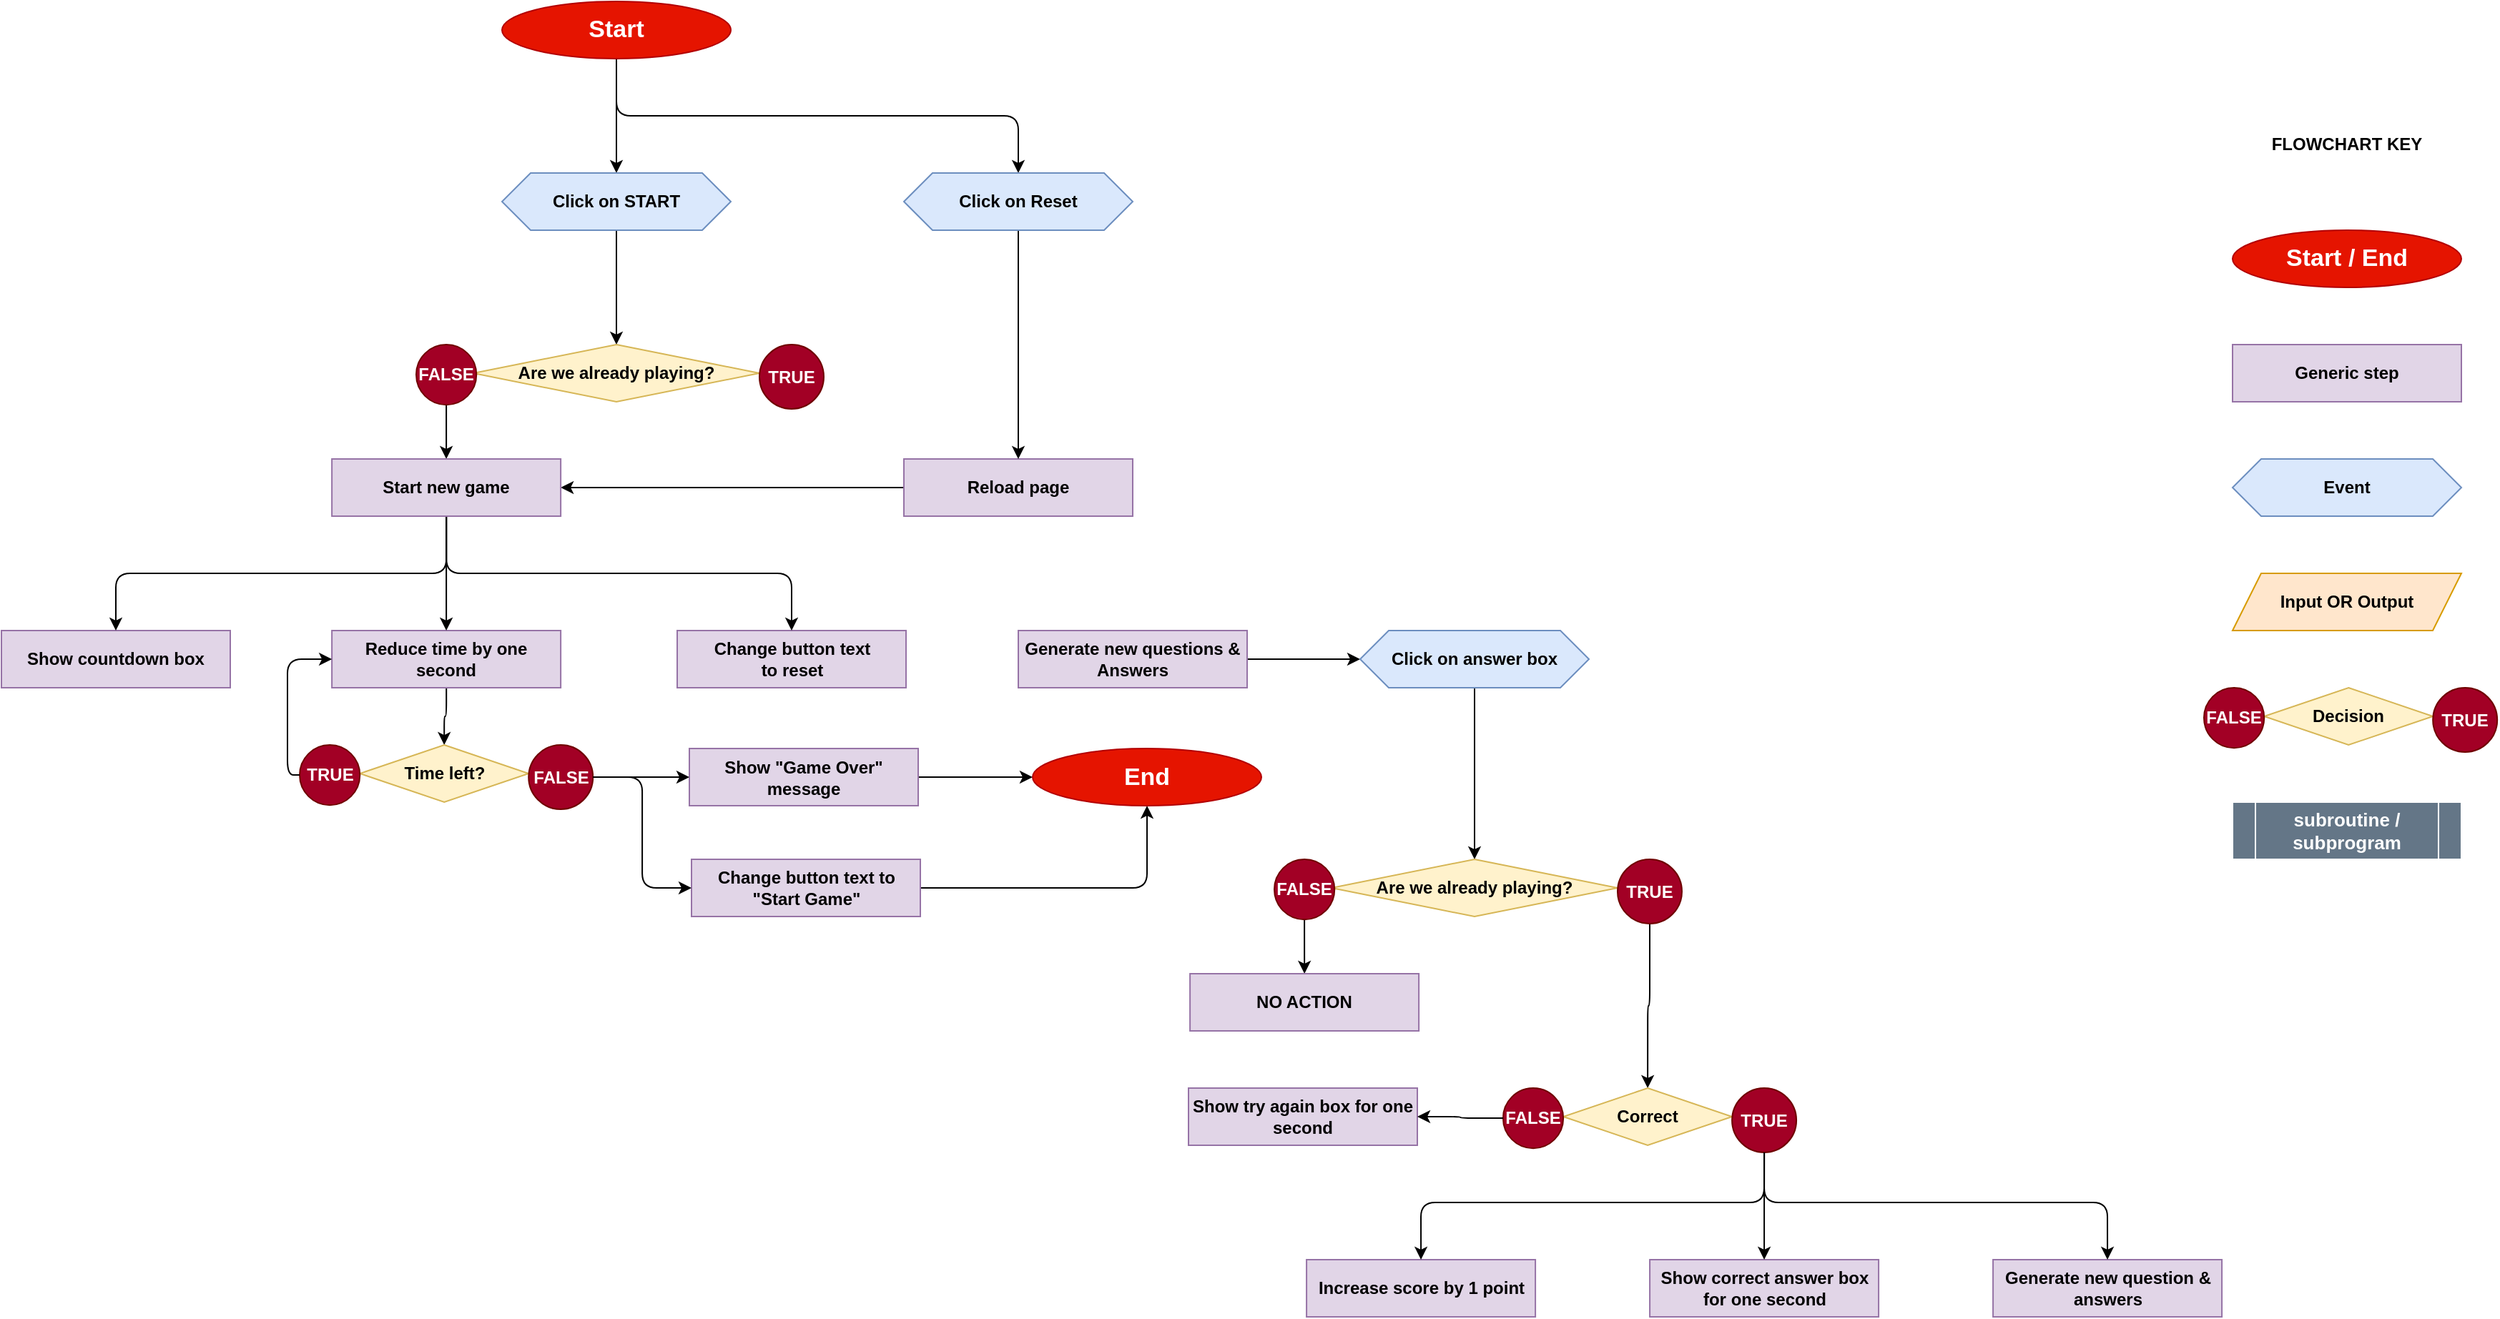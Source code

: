 <mxfile>
    <diagram id="RqxQKwqZHQ5zn3kkhT_E" name="Page-1">
        <mxGraphModel dx="1361" dy="-158" grid="1" gridSize="10" guides="1" tooltips="1" connect="1" arrows="1" fold="1" page="1" pageScale="1" pageWidth="827" pageHeight="1169" math="0" shadow="0">
            <root>
                <mxCell id="0"/>
                <mxCell id="1" parent="0"/>
                <mxCell id="2" value="&lt;b&gt;FLOWCHART KEY&lt;/b&gt;" style="text;html=1;strokeColor=none;fillColor=none;align=center;verticalAlign=middle;whiteSpace=wrap;rounded=0;" vertex="1" parent="1">
                    <mxGeometry x="2010" y="1400" width="160" height="40" as="geometry"/>
                </mxCell>
                <mxCell id="3" value="&lt;b&gt;Event&lt;/b&gt;" style="shape=hexagon;perimeter=hexagonPerimeter2;whiteSpace=wrap;html=1;fixedSize=1;fillColor=#dae8fc;strokeColor=#6c8ebf;fontColor=#000000;" vertex="1" parent="1">
                    <mxGeometry x="2010" y="1640" width="160" height="40" as="geometry"/>
                </mxCell>
                <mxCell id="4" value="&lt;b&gt;Input OR Output&lt;/b&gt;" style="shape=parallelogram;perimeter=parallelogramPerimeter;whiteSpace=wrap;html=1;fixedSize=1;fillColor=#ffe6cc;strokeColor=#d79b00;fontColor=#000000;" vertex="1" parent="1">
                    <mxGeometry x="2010" y="1720" width="160" height="40" as="geometry"/>
                </mxCell>
                <mxCell id="5" value="Start / End" style="ellipse;whiteSpace=wrap;html=1;fontSize=17;fillColor=#e51400;strokeColor=#B20000;fontColor=#ffffff;fontStyle=1" vertex="1" parent="1">
                    <mxGeometry x="2010" y="1480" width="160" height="40" as="geometry"/>
                </mxCell>
                <mxCell id="6" value="" style="group" vertex="1" connectable="0" parent="1">
                    <mxGeometry x="1990" y="1800" width="205.09" height="45" as="geometry"/>
                </mxCell>
                <mxCell id="7" value="&lt;b&gt;Decision&lt;/b&gt;" style="rhombus;whiteSpace=wrap;html=1;fillColor=#fff2cc;strokeColor=#d6b656;fontColor=#000000;" vertex="1" parent="6">
                    <mxGeometry x="42.12" width="117.972" height="40" as="geometry"/>
                </mxCell>
                <mxCell id="8" value="TRUE" style="ellipse;whiteSpace=wrap;html=1;aspect=fixed;fontColor=#ffffff;fillColor=#a20025;strokeColor=#6F0000;fontStyle=1" vertex="1" parent="6">
                    <mxGeometry x="160.09" width="45" height="45" as="geometry"/>
                </mxCell>
                <mxCell id="9" value="FALSE" style="ellipse;whiteSpace=wrap;html=1;aspect=fixed;fontColor=#ffffff;fillColor=#a20025;strokeColor=#6F0000;fontStyle=1" vertex="1" parent="6">
                    <mxGeometry width="42.12" height="42.12" as="geometry"/>
                </mxCell>
                <mxCell id="10" value="&lt;b&gt;Generic step&lt;/b&gt;" style="rounded=0;whiteSpace=wrap;html=1;fillColor=#e1d5e7;strokeColor=#9673a6;fontColor=#000000;" vertex="1" parent="1">
                    <mxGeometry x="2010" y="1560" width="160" height="40" as="geometry"/>
                </mxCell>
                <mxCell id="11" value="subroutine / subprogram" style="shape=process;whiteSpace=wrap;html=1;backgroundOutline=1;fontSize=13;fillColor=#647687;fontColor=#ffffff;fontStyle=1;strokeColor=#FFFFFF;" vertex="1" parent="1">
                    <mxGeometry x="2010" y="1880" width="160" height="40" as="geometry"/>
                </mxCell>
                <mxCell id="14" style="edgeStyle=none;html=1;" edge="1" parent="1" source="12" target="13">
                    <mxGeometry relative="1" as="geometry"/>
                </mxCell>
                <mxCell id="45" style="edgeStyle=orthogonalEdgeStyle;html=1;" edge="1" parent="1" source="12" target="43">
                    <mxGeometry relative="1" as="geometry">
                        <Array as="points">
                            <mxPoint x="1161" y="1400"/>
                        </Array>
                    </mxGeometry>
                </mxCell>
                <mxCell id="12" value="Start" style="ellipse;whiteSpace=wrap;html=1;fontSize=17;fillColor=#e51400;strokeColor=#B20000;fontColor=#ffffff;fontStyle=1" vertex="1" parent="1">
                    <mxGeometry x="800" y="1320" width="160" height="40" as="geometry"/>
                </mxCell>
                <mxCell id="19" style="edgeStyle=none;html=1;" edge="1" parent="1" source="13" target="16">
                    <mxGeometry relative="1" as="geometry"/>
                </mxCell>
                <mxCell id="13" value="&lt;b&gt;Click on START&lt;/b&gt;" style="shape=hexagon;perimeter=hexagonPerimeter2;whiteSpace=wrap;html=1;fixedSize=1;fillColor=#dae8fc;strokeColor=#6c8ebf;fontColor=#000000;" vertex="1" parent="1">
                    <mxGeometry x="800" y="1440" width="160" height="40" as="geometry"/>
                </mxCell>
                <mxCell id="16" value="&lt;b&gt;Are we already playing?&lt;/b&gt;" style="rhombus;whiteSpace=wrap;html=1;fillColor=#fff2cc;strokeColor=#d6b656;fontColor=#000000;" vertex="1" parent="1">
                    <mxGeometry x="780" y="1560" width="200" height="40" as="geometry"/>
                </mxCell>
                <mxCell id="17" value="TRUE" style="ellipse;whiteSpace=wrap;html=1;aspect=fixed;fontColor=#ffffff;fillColor=#a20025;strokeColor=#6F0000;fontStyle=1" vertex="1" parent="1">
                    <mxGeometry x="979.997" y="1560" width="45" height="45" as="geometry"/>
                </mxCell>
                <mxCell id="48" style="edgeStyle=orthogonalEdgeStyle;html=1;entryX=0.5;entryY=0;entryDx=0;entryDy=0;" edge="1" parent="1" source="18" target="46">
                    <mxGeometry relative="1" as="geometry"/>
                </mxCell>
                <mxCell id="18" value="FALSE" style="ellipse;whiteSpace=wrap;html=1;aspect=fixed;fontColor=#ffffff;fillColor=#a20025;strokeColor=#6F0000;fontStyle=1" vertex="1" parent="1">
                    <mxGeometry x="740" y="1560" width="42.12" height="42.12" as="geometry"/>
                </mxCell>
                <mxCell id="49" style="edgeStyle=orthogonalEdgeStyle;html=1;" edge="1" parent="1" source="20" target="46">
                    <mxGeometry relative="1" as="geometry">
                        <Array as="points">
                            <mxPoint x="1161" y="1660"/>
                        </Array>
                    </mxGeometry>
                </mxCell>
                <mxCell id="20" value="&lt;b&gt;Reload page&lt;/b&gt;" style="rounded=0;whiteSpace=wrap;html=1;fillColor=#e1d5e7;strokeColor=#9673a6;fontColor=#000000;" vertex="1" parent="1">
                    <mxGeometry x="1081" y="1640" width="160" height="40" as="geometry"/>
                </mxCell>
                <mxCell id="34" style="edgeStyle=orthogonalEdgeStyle;html=1;" edge="1" parent="1" source="22" target="31">
                    <mxGeometry relative="1" as="geometry"/>
                </mxCell>
                <mxCell id="22" value="&lt;b&gt;Reduce time by one second&lt;/b&gt;" style="rounded=0;whiteSpace=wrap;html=1;fillColor=#e1d5e7;strokeColor=#9673a6;fontColor=#000000;" vertex="1" parent="1">
                    <mxGeometry x="681.06" y="1760" width="160" height="40" as="geometry"/>
                </mxCell>
                <mxCell id="23" value="&lt;b&gt;Change button text &lt;br&gt;to reset&lt;/b&gt;" style="rounded=0;whiteSpace=wrap;html=1;fillColor=#e1d5e7;strokeColor=#9673a6;fontColor=#000000;" vertex="1" parent="1">
                    <mxGeometry x="922.5" y="1760" width="160" height="40" as="geometry"/>
                </mxCell>
                <mxCell id="55" style="edgeStyle=orthogonalEdgeStyle;html=1;entryX=0;entryY=0.5;entryDx=0;entryDy=0;" edge="1" parent="1" source="24" target="54">
                    <mxGeometry relative="1" as="geometry"/>
                </mxCell>
                <mxCell id="24" value="&lt;b&gt;Generate new questions &amp;amp; Answers&lt;/b&gt;" style="rounded=0;whiteSpace=wrap;html=1;fillColor=#e1d5e7;strokeColor=#9673a6;fontColor=#000000;" vertex="1" parent="1">
                    <mxGeometry x="1161" y="1760" width="160" height="40" as="geometry"/>
                </mxCell>
                <mxCell id="25" value="&lt;b&gt;Show countdown box&lt;/b&gt;" style="rounded=0;whiteSpace=wrap;html=1;fillColor=#e1d5e7;strokeColor=#9673a6;fontColor=#000000;" vertex="1" parent="1">
                    <mxGeometry x="450" y="1760" width="160" height="40" as="geometry"/>
                </mxCell>
                <mxCell id="30" value="" style="group" vertex="1" connectable="0" parent="1">
                    <mxGeometry x="658.52" y="1840" width="205.09" height="45" as="geometry"/>
                </mxCell>
                <mxCell id="31" value="&lt;b&gt;Time left?&lt;/b&gt;" style="rhombus;whiteSpace=wrap;html=1;fillColor=#fff2cc;strokeColor=#d6b656;fontColor=#000000;" vertex="1" parent="30">
                    <mxGeometry x="42.12" width="117.972" height="40" as="geometry"/>
                </mxCell>
                <mxCell id="32" value="FALSE" style="ellipse;whiteSpace=wrap;html=1;aspect=fixed;fontColor=#ffffff;fillColor=#a20025;strokeColor=#6F0000;fontStyle=1" vertex="1" parent="30">
                    <mxGeometry x="160.09" width="45" height="45" as="geometry"/>
                </mxCell>
                <mxCell id="33" value="TRUE" style="ellipse;whiteSpace=wrap;html=1;aspect=fixed;fontColor=#ffffff;fillColor=#a20025;strokeColor=#6F0000;fontStyle=1" vertex="1" parent="30">
                    <mxGeometry width="42.12" height="42.12" as="geometry"/>
                </mxCell>
                <mxCell id="35" style="edgeStyle=orthogonalEdgeStyle;html=1;entryX=0;entryY=0.5;entryDx=0;entryDy=0;" edge="1" parent="1" source="33" target="22">
                    <mxGeometry relative="1" as="geometry">
                        <Array as="points">
                            <mxPoint x="650" y="1861"/>
                            <mxPoint x="650" y="1780"/>
                        </Array>
                    </mxGeometry>
                </mxCell>
                <mxCell id="41" style="edgeStyle=orthogonalEdgeStyle;html=1;" edge="1" parent="1" source="36" target="40">
                    <mxGeometry relative="1" as="geometry"/>
                </mxCell>
                <mxCell id="36" value="&lt;b&gt;Show &quot;Game Over&quot; message&lt;/b&gt;" style="rounded=0;whiteSpace=wrap;html=1;fillColor=#e1d5e7;strokeColor=#9673a6;fontColor=#000000;" vertex="1" parent="1">
                    <mxGeometry x="931" y="1842.5" width="160" height="40" as="geometry"/>
                </mxCell>
                <mxCell id="37" style="edgeStyle=orthogonalEdgeStyle;html=1;" edge="1" parent="1" source="32" target="36">
                    <mxGeometry relative="1" as="geometry"/>
                </mxCell>
                <mxCell id="42" style="edgeStyle=orthogonalEdgeStyle;html=1;entryX=0.5;entryY=1;entryDx=0;entryDy=0;" edge="1" parent="1" source="38" target="40">
                    <mxGeometry relative="1" as="geometry"/>
                </mxCell>
                <mxCell id="38" value="&lt;b&gt;Change button text to &quot;Start Game&quot;&lt;/b&gt;" style="rounded=0;whiteSpace=wrap;html=1;fillColor=#e1d5e7;strokeColor=#9673a6;fontColor=#000000;" vertex="1" parent="1">
                    <mxGeometry x="932.5" y="1920" width="160" height="40" as="geometry"/>
                </mxCell>
                <mxCell id="39" style="edgeStyle=orthogonalEdgeStyle;html=1;entryX=0;entryY=0.5;entryDx=0;entryDy=0;" edge="1" parent="1" source="32" target="38">
                    <mxGeometry relative="1" as="geometry"/>
                </mxCell>
                <mxCell id="40" value="End" style="ellipse;whiteSpace=wrap;html=1;fontSize=17;fillColor=#e51400;strokeColor=#B20000;fontColor=#ffffff;fontStyle=1" vertex="1" parent="1">
                    <mxGeometry x="1171" y="1842.5" width="160" height="40" as="geometry"/>
                </mxCell>
                <mxCell id="44" style="edgeStyle=orthogonalEdgeStyle;html=1;" edge="1" parent="1" source="43" target="20">
                    <mxGeometry relative="1" as="geometry"/>
                </mxCell>
                <mxCell id="43" value="&lt;b&gt;Click on Reset&lt;/b&gt;" style="shape=hexagon;perimeter=hexagonPerimeter2;whiteSpace=wrap;html=1;fixedSize=1;fillColor=#dae8fc;strokeColor=#6c8ebf;fontColor=#000000;" vertex="1" parent="1">
                    <mxGeometry x="1081" y="1440" width="160" height="40" as="geometry"/>
                </mxCell>
                <mxCell id="50" style="edgeStyle=orthogonalEdgeStyle;html=1;entryX=0.5;entryY=0;entryDx=0;entryDy=0;" edge="1" parent="1" source="46" target="22">
                    <mxGeometry relative="1" as="geometry"/>
                </mxCell>
                <mxCell id="51" style="edgeStyle=orthogonalEdgeStyle;html=1;entryX=0.5;entryY=0;entryDx=0;entryDy=0;" edge="1" parent="1" source="46" target="25">
                    <mxGeometry relative="1" as="geometry">
                        <Array as="points">
                            <mxPoint x="761" y="1720"/>
                            <mxPoint x="530" y="1720"/>
                        </Array>
                    </mxGeometry>
                </mxCell>
                <mxCell id="53" style="edgeStyle=orthogonalEdgeStyle;html=1;entryX=0.5;entryY=0;entryDx=0;entryDy=0;" edge="1" parent="1" source="46" target="23">
                    <mxGeometry relative="1" as="geometry">
                        <Array as="points">
                            <mxPoint x="761" y="1720"/>
                            <mxPoint x="1002" y="1720"/>
                        </Array>
                    </mxGeometry>
                </mxCell>
                <mxCell id="46" value="&lt;b&gt;Start new game&lt;/b&gt;" style="rounded=0;whiteSpace=wrap;html=1;fillColor=#e1d5e7;strokeColor=#9673a6;fontColor=#000000;" vertex="1" parent="1">
                    <mxGeometry x="681.06" y="1640" width="160" height="40" as="geometry"/>
                </mxCell>
                <mxCell id="60" style="edgeStyle=orthogonalEdgeStyle;html=1;" edge="1" parent="1" source="54" target="57">
                    <mxGeometry relative="1" as="geometry"/>
                </mxCell>
                <mxCell id="54" value="&lt;b&gt;Click on answer box&lt;/b&gt;" style="shape=hexagon;perimeter=hexagonPerimeter2;whiteSpace=wrap;html=1;fixedSize=1;fillColor=#dae8fc;strokeColor=#6c8ebf;fontColor=#000000;" vertex="1" parent="1">
                    <mxGeometry x="1400" y="1760" width="160" height="40" as="geometry"/>
                </mxCell>
                <mxCell id="57" value="&lt;b&gt;Are we already playing?&lt;/b&gt;" style="rhombus;whiteSpace=wrap;html=1;fillColor=#fff2cc;strokeColor=#d6b656;fontColor=#000000;" vertex="1" parent="1">
                    <mxGeometry x="1380" y="1920" width="200" height="40" as="geometry"/>
                </mxCell>
                <mxCell id="67" style="edgeStyle=orthogonalEdgeStyle;html=1;entryX=0.5;entryY=0;entryDx=0;entryDy=0;exitX=0.5;exitY=1;exitDx=0;exitDy=0;" edge="1" parent="1" source="58" target="64">
                    <mxGeometry relative="1" as="geometry"/>
                </mxCell>
                <mxCell id="58" value="TRUE" style="ellipse;whiteSpace=wrap;html=1;aspect=fixed;fontColor=#ffffff;fillColor=#a20025;strokeColor=#6F0000;fontStyle=1" vertex="1" parent="1">
                    <mxGeometry x="1579.997" y="1920" width="45" height="45" as="geometry"/>
                </mxCell>
                <mxCell id="62" style="edgeStyle=orthogonalEdgeStyle;html=1;" edge="1" parent="1" source="59" target="61">
                    <mxGeometry relative="1" as="geometry"/>
                </mxCell>
                <mxCell id="59" value="FALSE" style="ellipse;whiteSpace=wrap;html=1;aspect=fixed;fontColor=#ffffff;fillColor=#a20025;strokeColor=#6F0000;fontStyle=1" vertex="1" parent="1">
                    <mxGeometry x="1340" y="1920" width="42.12" height="42.12" as="geometry"/>
                </mxCell>
                <mxCell id="61" value="&lt;b&gt;NO ACTION&lt;/b&gt;" style="rounded=0;whiteSpace=wrap;html=1;fillColor=#e1d5e7;strokeColor=#9673a6;fontColor=#000000;" vertex="1" parent="1">
                    <mxGeometry x="1281.06" y="2000" width="160" height="40" as="geometry"/>
                </mxCell>
                <mxCell id="63" value="" style="group" vertex="1" connectable="0" parent="1">
                    <mxGeometry x="1499.95" y="2080" width="205.09" height="45" as="geometry"/>
                </mxCell>
                <mxCell id="64" value="&lt;b&gt;Correct&lt;/b&gt;" style="rhombus;whiteSpace=wrap;html=1;fillColor=#fff2cc;strokeColor=#d6b656;fontColor=#000000;" vertex="1" parent="63">
                    <mxGeometry x="42.12" width="117.972" height="40" as="geometry"/>
                </mxCell>
                <mxCell id="65" value="TRUE" style="ellipse;whiteSpace=wrap;html=1;aspect=fixed;fontColor=#ffffff;fillColor=#a20025;strokeColor=#6F0000;fontStyle=1" vertex="1" parent="63">
                    <mxGeometry x="160.09" width="45" height="45" as="geometry"/>
                </mxCell>
                <mxCell id="66" value="FALSE" style="ellipse;whiteSpace=wrap;html=1;aspect=fixed;fontColor=#ffffff;fillColor=#a20025;strokeColor=#6F0000;fontStyle=1" vertex="1" parent="63">
                    <mxGeometry width="42.12" height="42.12" as="geometry"/>
                </mxCell>
                <mxCell id="68" value="&lt;b&gt;Show try again box for one second&lt;/b&gt;" style="rounded=0;whiteSpace=wrap;html=1;fillColor=#e1d5e7;strokeColor=#9673a6;fontColor=#000000;" vertex="1" parent="1">
                    <mxGeometry x="1280" y="2080" width="160" height="40" as="geometry"/>
                </mxCell>
                <mxCell id="69" style="edgeStyle=orthogonalEdgeStyle;html=1;entryX=1;entryY=0.5;entryDx=0;entryDy=0;" edge="1" parent="1" source="66" target="68">
                    <mxGeometry relative="1" as="geometry"/>
                </mxCell>
                <mxCell id="70" value="&lt;b&gt;Increase score by 1 point&lt;/b&gt;" style="rounded=0;whiteSpace=wrap;html=1;fillColor=#e1d5e7;strokeColor=#9673a6;fontColor=#000000;" vertex="1" parent="1">
                    <mxGeometry x="1362.54" y="2200" width="160" height="40" as="geometry"/>
                </mxCell>
                <mxCell id="71" value="&lt;b&gt;Show correct answer box for one second&lt;/b&gt;" style="rounded=0;whiteSpace=wrap;html=1;fillColor=#e1d5e7;strokeColor=#9673a6;fontColor=#000000;" vertex="1" parent="1">
                    <mxGeometry x="1602.54" y="2200" width="160" height="40" as="geometry"/>
                </mxCell>
                <mxCell id="72" value="&lt;b&gt;Generate new question &amp;amp; answers&lt;/b&gt;" style="rounded=0;whiteSpace=wrap;html=1;fillColor=#e1d5e7;strokeColor=#9673a6;fontColor=#000000;" vertex="1" parent="1">
                    <mxGeometry x="1842.54" y="2200" width="160" height="40" as="geometry"/>
                </mxCell>
                <mxCell id="73" style="edgeStyle=orthogonalEdgeStyle;html=1;entryX=0.5;entryY=0;entryDx=0;entryDy=0;" edge="1" parent="1" source="65" target="71">
                    <mxGeometry relative="1" as="geometry"/>
                </mxCell>
                <mxCell id="74" style="edgeStyle=orthogonalEdgeStyle;html=1;entryX=0.5;entryY=0;entryDx=0;entryDy=0;" edge="1" parent="1" source="65" target="70">
                    <mxGeometry relative="1" as="geometry">
                        <Array as="points">
                            <mxPoint x="1682" y="2160"/>
                            <mxPoint x="1442" y="2160"/>
                        </Array>
                    </mxGeometry>
                </mxCell>
                <mxCell id="75" style="edgeStyle=orthogonalEdgeStyle;html=1;entryX=0.5;entryY=0;entryDx=0;entryDy=0;" edge="1" parent="1" source="65" target="72">
                    <mxGeometry relative="1" as="geometry">
                        <Array as="points">
                            <mxPoint x="1682" y="2160"/>
                            <mxPoint x="1922" y="2160"/>
                        </Array>
                    </mxGeometry>
                </mxCell>
            </root>
        </mxGraphModel>
    </diagram>
</mxfile>